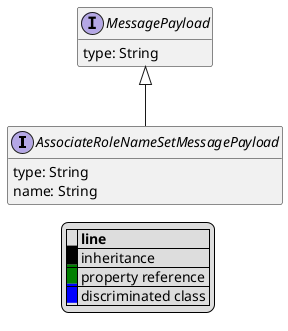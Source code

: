 @startuml

hide empty fields
hide empty methods
legend
|= |= line |
|<back:black>   </back>| inheritance |
|<back:green>   </back>| property reference |
|<back:blue>   </back>| discriminated class |
endlegend
interface AssociateRoleNameSetMessagePayload [[AssociateRoleNameSetMessagePayload.svg]] extends MessagePayload {
    type: String
    name: String
}
interface MessagePayload [[MessagePayload.svg]]  {
    type: String
}





@enduml
